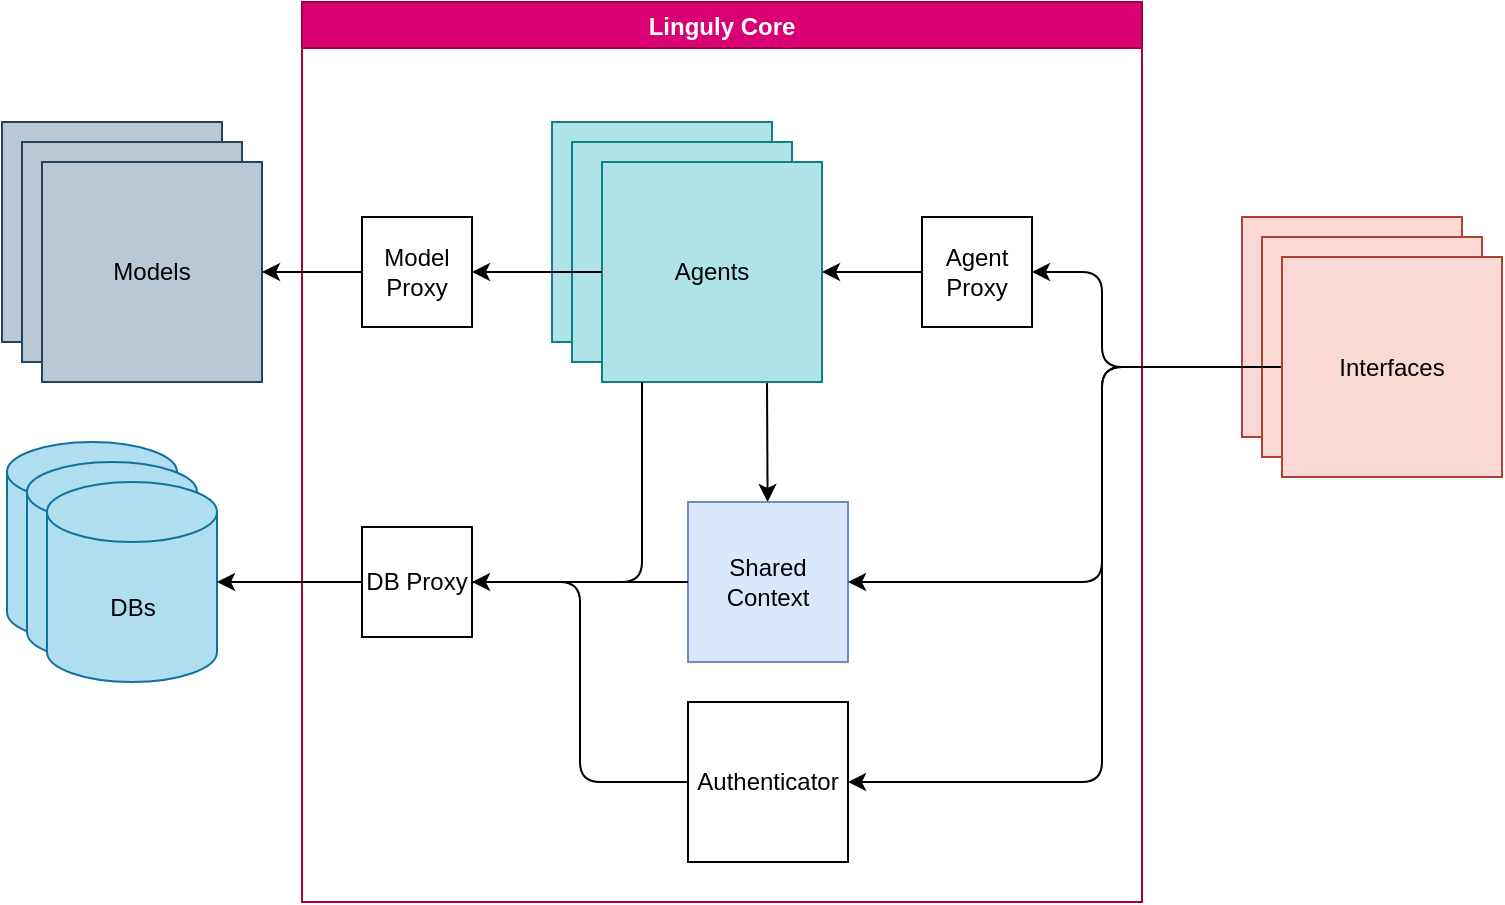 <mxfile>
    <diagram name="Page-1" id="_fh1iY9p729LNDKePXRs">
        <mxGraphModel dx="880" dy="662" grid="1" gridSize="10" guides="1" tooltips="1" connect="1" arrows="1" fold="1" page="1" pageScale="1" pageWidth="850" pageHeight="1100" math="0" shadow="0">
            <root>
                <mxCell id="0"/>
                <mxCell id="1" parent="0"/>
                <mxCell id="TpXxUUOBbv0LKuix3aNh-2" value="Linguly Core" style="swimlane;fillColor=#d80073;fontColor=#ffffff;strokeColor=#A50040;" parent="1" vertex="1">
                    <mxGeometry x="180" y="330" width="420" height="450" as="geometry">
                        <mxRectangle x="230" y="330" width="110" height="30" as="alternateBounds"/>
                    </mxGeometry>
                </mxCell>
                <mxCell id="TpXxUUOBbv0LKuix3aNh-3" value="Authenticator" style="whiteSpace=wrap;html=1;aspect=fixed;" parent="TpXxUUOBbv0LKuix3aNh-2" vertex="1">
                    <mxGeometry x="193" y="350" width="80" height="80" as="geometry"/>
                </mxCell>
                <mxCell id="TpXxUUOBbv0LKuix3aNh-15" value="Agent Proxy" style="whiteSpace=wrap;html=1;aspect=fixed;" parent="TpXxUUOBbv0LKuix3aNh-2" vertex="1">
                    <mxGeometry x="310" y="107.5" width="55" height="55" as="geometry"/>
                </mxCell>
                <mxCell id="TpXxUUOBbv0LKuix3aNh-17" style="edgeStyle=orthogonalEdgeStyle;rounded=0;orthogonalLoop=1;jettySize=auto;html=1;entryX=1;entryY=0.5;entryDx=0;entryDy=0;startArrow=none;startFill=0;" parent="TpXxUUOBbv0LKuix3aNh-2" source="TpXxUUOBbv0LKuix3aNh-15" target="TpXxUUOBbv0LKuix3aNh-8" edge="1">
                    <mxGeometry relative="1" as="geometry"/>
                </mxCell>
                <mxCell id="14" style="edgeStyle=none;html=1;entryX=0.75;entryY=1;entryDx=0;entryDy=0;startArrow=classic;startFill=1;endArrow=none;endFill=0;" edge="1" parent="TpXxUUOBbv0LKuix3aNh-2" source="4" target="TpXxUUOBbv0LKuix3aNh-8">
                    <mxGeometry relative="1" as="geometry"/>
                </mxCell>
                <mxCell id="4" value="Shared Context" style="whiteSpace=wrap;html=1;aspect=fixed;fillColor=#dae8fc;strokeColor=#6c8ebf;" vertex="1" parent="TpXxUUOBbv0LKuix3aNh-2">
                    <mxGeometry x="193" y="250" width="80" height="80" as="geometry"/>
                </mxCell>
                <mxCell id="TpXxUUOBbv0LKuix3aNh-1" value="Agents" style="whiteSpace=wrap;html=1;aspect=fixed;fillColor=#b0e3e6;strokeColor=#0e8088;" parent="TpXxUUOBbv0LKuix3aNh-2" vertex="1">
                    <mxGeometry x="125" y="60" width="110" height="110" as="geometry"/>
                </mxCell>
                <mxCell id="TpXxUUOBbv0LKuix3aNh-7" value="Agents" style="whiteSpace=wrap;html=1;aspect=fixed;fillColor=#b0e3e6;strokeColor=#0e8088;" parent="TpXxUUOBbv0LKuix3aNh-2" vertex="1">
                    <mxGeometry x="135" y="70" width="110" height="110" as="geometry"/>
                </mxCell>
                <mxCell id="TpXxUUOBbv0LKuix3aNh-8" value="Agents" style="whiteSpace=wrap;html=1;aspect=fixed;fillColor=#b0e3e6;strokeColor=#0e8088;" parent="TpXxUUOBbv0LKuix3aNh-2" vertex="1">
                    <mxGeometry x="150" y="80" width="110" height="110" as="geometry"/>
                </mxCell>
                <mxCell id="TpXxUUOBbv0LKuix3aNh-4" value="Interfaces" style="whiteSpace=wrap;html=1;aspect=fixed;fillColor=#fad9d5;strokeColor=#ae4132;" parent="1" vertex="1">
                    <mxGeometry x="650" y="437.5" width="110" height="110" as="geometry"/>
                </mxCell>
                <mxCell id="TpXxUUOBbv0LKuix3aNh-5" value="Interfaces" style="whiteSpace=wrap;html=1;aspect=fixed;fillColor=#fad9d5;strokeColor=#ae4132;" parent="1" vertex="1">
                    <mxGeometry x="660" y="447.5" width="110" height="110" as="geometry"/>
                </mxCell>
                <mxCell id="16" style="edgeStyle=orthogonalEdgeStyle;html=1;exitX=0;exitY=0.5;exitDx=0;exitDy=0;entryX=1;entryY=0.5;entryDx=0;entryDy=0;" edge="1" parent="1" source="TpXxUUOBbv0LKuix3aNh-6" target="4">
                    <mxGeometry relative="1" as="geometry">
                        <Array as="points">
                            <mxPoint x="580" y="512"/>
                            <mxPoint x="580" y="620"/>
                        </Array>
                    </mxGeometry>
                </mxCell>
                <mxCell id="17" style="edgeStyle=orthogonalEdgeStyle;html=1;entryX=1;entryY=0.5;entryDx=0;entryDy=0;" edge="1" parent="1" source="TpXxUUOBbv0LKuix3aNh-6" target="TpXxUUOBbv0LKuix3aNh-3">
                    <mxGeometry relative="1" as="geometry">
                        <Array as="points">
                            <mxPoint x="580" y="512"/>
                            <mxPoint x="580" y="720"/>
                        </Array>
                    </mxGeometry>
                </mxCell>
                <mxCell id="18" style="edgeStyle=orthogonalEdgeStyle;html=1;entryX=1;entryY=0.5;entryDx=0;entryDy=0;" edge="1" parent="1" source="TpXxUUOBbv0LKuix3aNh-6" target="TpXxUUOBbv0LKuix3aNh-15">
                    <mxGeometry relative="1" as="geometry">
                        <Array as="points">
                            <mxPoint x="580" y="512"/>
                            <mxPoint x="580" y="465"/>
                        </Array>
                    </mxGeometry>
                </mxCell>
                <mxCell id="TpXxUUOBbv0LKuix3aNh-6" value="Interfaces" style="whiteSpace=wrap;html=1;aspect=fixed;fillColor=#fad9d5;strokeColor=#ae4132;" parent="1" vertex="1">
                    <mxGeometry x="670" y="457.5" width="110" height="110" as="geometry"/>
                </mxCell>
                <mxCell id="TpXxUUOBbv0LKuix3aNh-10" value="DBs" style="shape=cylinder3;whiteSpace=wrap;html=1;boundedLbl=1;backgroundOutline=1;size=15;fillColor=#b1ddf0;strokeColor=#10739e;" parent="1" vertex="1">
                    <mxGeometry x="32.5" y="550" width="85" height="100" as="geometry"/>
                </mxCell>
                <mxCell id="TpXxUUOBbv0LKuix3aNh-12" value="Models" style="whiteSpace=wrap;html=1;aspect=fixed;fillColor=#bac8d3;strokeColor=#23445d;" parent="1" vertex="1">
                    <mxGeometry x="30" y="390" width="110" height="110" as="geometry"/>
                </mxCell>
                <mxCell id="TpXxUUOBbv0LKuix3aNh-13" value="Models" style="whiteSpace=wrap;html=1;aspect=fixed;fillColor=#bac8d3;strokeColor=#23445d;" parent="1" vertex="1">
                    <mxGeometry x="40" y="400" width="110" height="110" as="geometry"/>
                </mxCell>
                <mxCell id="TpXxUUOBbv0LKuix3aNh-14" value="Models" style="whiteSpace=wrap;html=1;aspect=fixed;fillColor=#bac8d3;strokeColor=#23445d;" parent="1" vertex="1">
                    <mxGeometry x="50" y="410" width="110" height="110" as="geometry"/>
                </mxCell>
                <mxCell id="TpXxUUOBbv0LKuix3aNh-20" style="edgeStyle=orthogonalEdgeStyle;rounded=0;orthogonalLoop=1;jettySize=auto;html=1;entryX=1;entryY=0.5;entryDx=0;entryDy=0;startArrow=none;startFill=0;endArrow=classic;endFill=1;" parent="1" source="TpXxUUOBbv0LKuix3aNh-18" target="TpXxUUOBbv0LKuix3aNh-14" edge="1">
                    <mxGeometry relative="1" as="geometry"/>
                </mxCell>
                <mxCell id="TpXxUUOBbv0LKuix3aNh-18" value="Model Proxy" style="whiteSpace=wrap;html=1;aspect=fixed;" parent="1" vertex="1">
                    <mxGeometry x="210" y="437.5" width="55" height="55" as="geometry"/>
                </mxCell>
                <mxCell id="TpXxUUOBbv0LKuix3aNh-23" value="DB Proxy" style="whiteSpace=wrap;html=1;aspect=fixed;" parent="1" vertex="1">
                    <mxGeometry x="210" y="592.5" width="55" height="55" as="geometry"/>
                </mxCell>
                <mxCell id="7" value="DBs" style="shape=cylinder3;whiteSpace=wrap;html=1;boundedLbl=1;backgroundOutline=1;size=15;fillColor=#b1ddf0;strokeColor=#10739e;" vertex="1" parent="1">
                    <mxGeometry x="42.5" y="560" width="85" height="100" as="geometry"/>
                </mxCell>
                <mxCell id="8" value="DBs" style="shape=cylinder3;whiteSpace=wrap;html=1;boundedLbl=1;backgroundOutline=1;size=15;fillColor=#b1ddf0;strokeColor=#10739e;" vertex="1" parent="1">
                    <mxGeometry x="52.5" y="570" width="85" height="100" as="geometry"/>
                </mxCell>
                <mxCell id="11" style="edgeStyle=none;html=1;entryX=1;entryY=0.5;entryDx=0;entryDy=0;startArrow=none;startFill=0;endArrow=none;endFill=0;" edge="1" parent="1" source="4" target="TpXxUUOBbv0LKuix3aNh-23">
                    <mxGeometry relative="1" as="geometry"/>
                </mxCell>
                <mxCell id="12" style="edgeStyle=none;html=1;entryX=1;entryY=0.5;entryDx=0;entryDy=0;entryPerimeter=0;" edge="1" parent="1" source="TpXxUUOBbv0LKuix3aNh-23" target="8">
                    <mxGeometry relative="1" as="geometry"/>
                </mxCell>
                <mxCell id="13" style="edgeStyle=orthogonalEdgeStyle;html=1;entryX=1;entryY=0.5;entryDx=0;entryDy=0;elbow=vertical;startArrow=none;startFill=0;endArrow=none;endFill=0;" edge="1" parent="1" source="TpXxUUOBbv0LKuix3aNh-3" target="TpXxUUOBbv0LKuix3aNh-23">
                    <mxGeometry relative="1" as="geometry"/>
                </mxCell>
                <mxCell id="15" style="edgeStyle=orthogonalEdgeStyle;html=1;entryX=1;entryY=0.5;entryDx=0;entryDy=0;" edge="1" parent="1" target="TpXxUUOBbv0LKuix3aNh-23">
                    <mxGeometry relative="1" as="geometry">
                        <mxPoint x="350" y="520" as="sourcePoint"/>
                        <Array as="points">
                            <mxPoint x="350" y="620"/>
                        </Array>
                    </mxGeometry>
                </mxCell>
                <mxCell id="TpXxUUOBbv0LKuix3aNh-19" style="edgeStyle=orthogonalEdgeStyle;rounded=0;orthogonalLoop=1;jettySize=auto;html=1;entryX=1;entryY=0.5;entryDx=0;entryDy=0;startArrow=none;startFill=0;" parent="1" source="TpXxUUOBbv0LKuix3aNh-8" target="TpXxUUOBbv0LKuix3aNh-18" edge="1">
                    <mxGeometry relative="1" as="geometry">
                        <mxPoint x="300" y="465" as="targetPoint"/>
                    </mxGeometry>
                </mxCell>
            </root>
        </mxGraphModel>
    </diagram>
</mxfile>